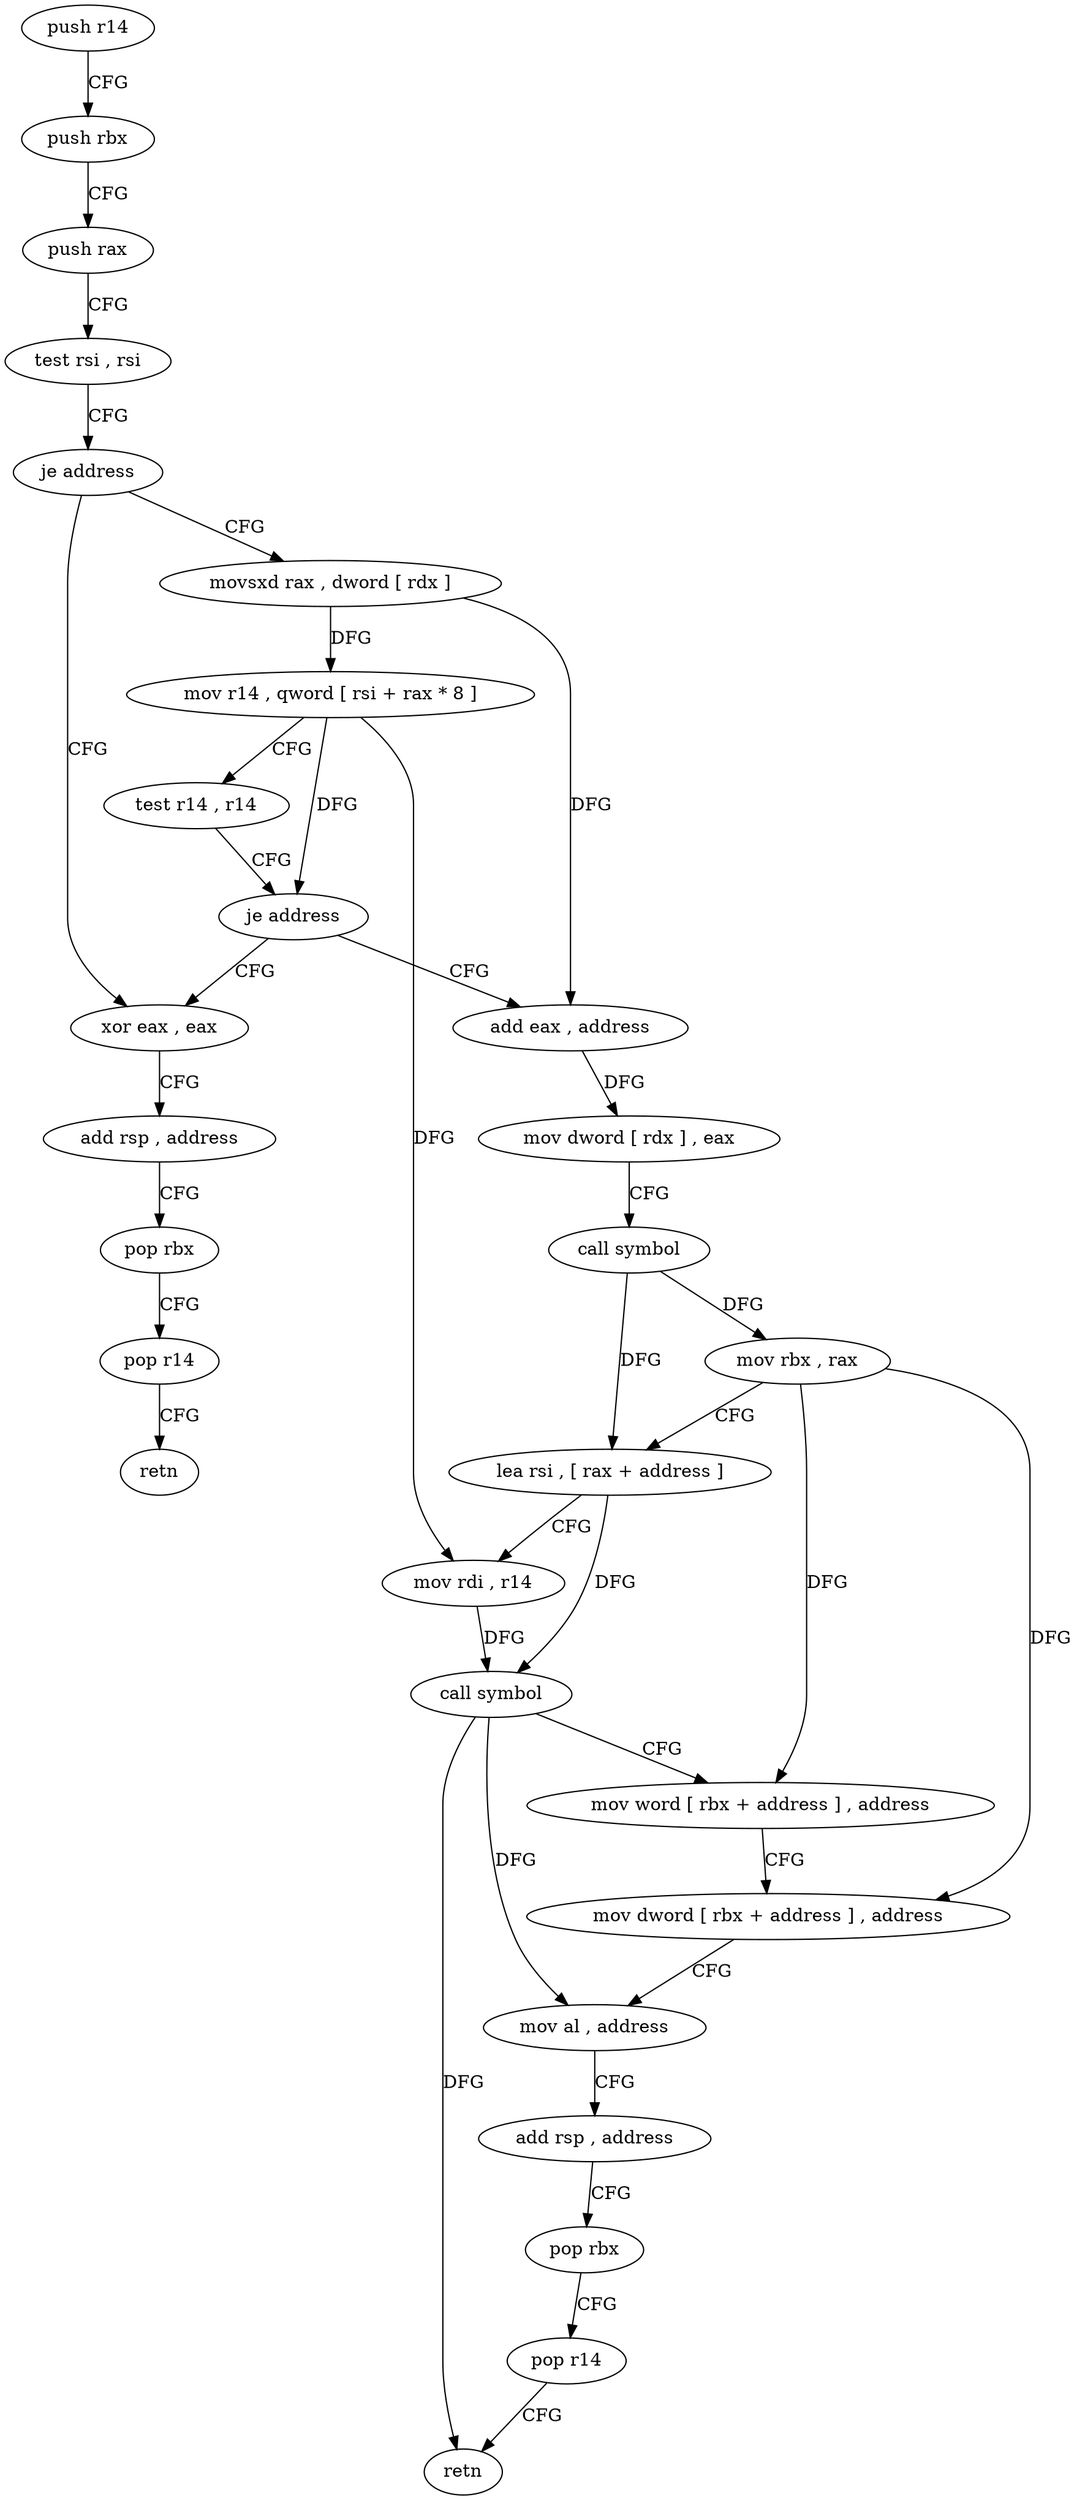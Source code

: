 digraph "func" {
"4245376" [label = "push r14" ]
"4245378" [label = "push rbx" ]
"4245379" [label = "push rax" ]
"4245380" [label = "test rsi , rsi" ]
"4245383" [label = "je address" ]
"4245445" [label = "xor eax , eax" ]
"4245385" [label = "movsxd rax , dword [ rdx ]" ]
"4245447" [label = "add rsp , address" ]
"4245451" [label = "pop rbx" ]
"4245452" [label = "pop r14" ]
"4245454" [label = "retn" ]
"4245388" [label = "mov r14 , qword [ rsi + rax * 8 ]" ]
"4245392" [label = "test r14 , r14" ]
"4245395" [label = "je address" ]
"4245397" [label = "add eax , address" ]
"4245400" [label = "mov dword [ rdx ] , eax" ]
"4245402" [label = "call symbol" ]
"4245407" [label = "mov rbx , rax" ]
"4245410" [label = "lea rsi , [ rax + address ]" ]
"4245414" [label = "mov rdi , r14" ]
"4245417" [label = "call symbol" ]
"4245422" [label = "mov word [ rbx + address ] , address" ]
"4245428" [label = "mov dword [ rbx + address ] , address" ]
"4245435" [label = "mov al , address" ]
"4245437" [label = "add rsp , address" ]
"4245441" [label = "pop rbx" ]
"4245442" [label = "pop r14" ]
"4245444" [label = "retn" ]
"4245376" -> "4245378" [ label = "CFG" ]
"4245378" -> "4245379" [ label = "CFG" ]
"4245379" -> "4245380" [ label = "CFG" ]
"4245380" -> "4245383" [ label = "CFG" ]
"4245383" -> "4245445" [ label = "CFG" ]
"4245383" -> "4245385" [ label = "CFG" ]
"4245445" -> "4245447" [ label = "CFG" ]
"4245385" -> "4245388" [ label = "DFG" ]
"4245385" -> "4245397" [ label = "DFG" ]
"4245447" -> "4245451" [ label = "CFG" ]
"4245451" -> "4245452" [ label = "CFG" ]
"4245452" -> "4245454" [ label = "CFG" ]
"4245388" -> "4245392" [ label = "CFG" ]
"4245388" -> "4245395" [ label = "DFG" ]
"4245388" -> "4245414" [ label = "DFG" ]
"4245392" -> "4245395" [ label = "CFG" ]
"4245395" -> "4245445" [ label = "CFG" ]
"4245395" -> "4245397" [ label = "CFG" ]
"4245397" -> "4245400" [ label = "DFG" ]
"4245400" -> "4245402" [ label = "CFG" ]
"4245402" -> "4245407" [ label = "DFG" ]
"4245402" -> "4245410" [ label = "DFG" ]
"4245407" -> "4245410" [ label = "CFG" ]
"4245407" -> "4245422" [ label = "DFG" ]
"4245407" -> "4245428" [ label = "DFG" ]
"4245410" -> "4245414" [ label = "CFG" ]
"4245410" -> "4245417" [ label = "DFG" ]
"4245414" -> "4245417" [ label = "DFG" ]
"4245417" -> "4245422" [ label = "CFG" ]
"4245417" -> "4245435" [ label = "DFG" ]
"4245417" -> "4245444" [ label = "DFG" ]
"4245422" -> "4245428" [ label = "CFG" ]
"4245428" -> "4245435" [ label = "CFG" ]
"4245435" -> "4245437" [ label = "CFG" ]
"4245437" -> "4245441" [ label = "CFG" ]
"4245441" -> "4245442" [ label = "CFG" ]
"4245442" -> "4245444" [ label = "CFG" ]
}
